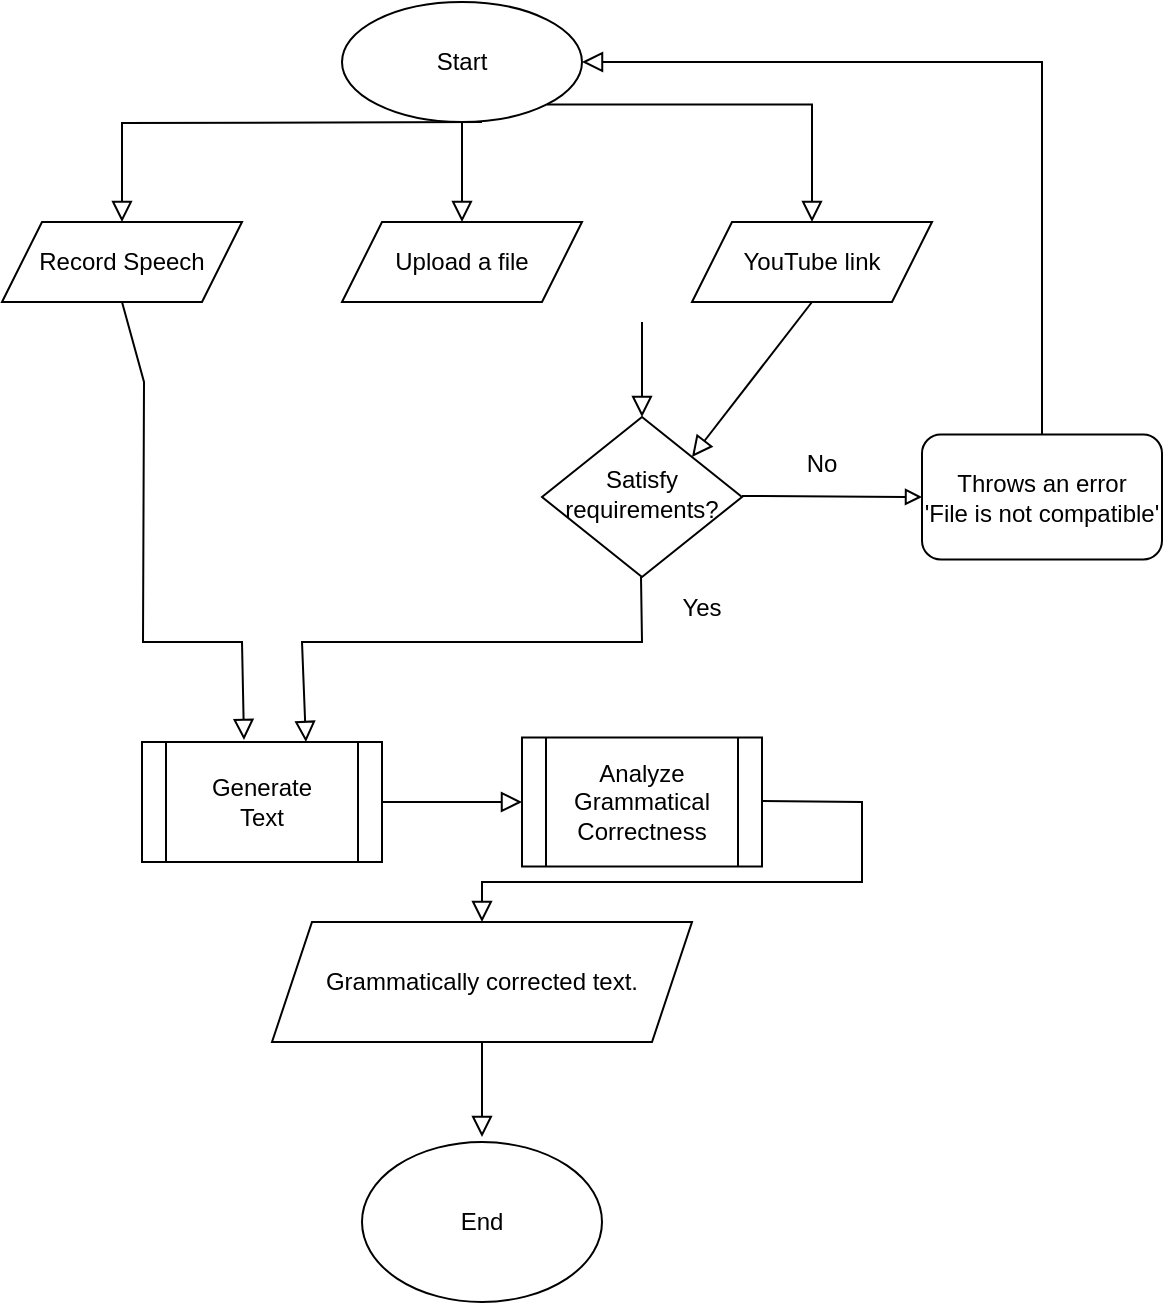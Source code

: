 <mxfile version="21.1.1" type="github">
  <diagram id="C5RBs43oDa-KdzZeNtuy" name="Page-1">
    <mxGraphModel dx="1100" dy="605" grid="1" gridSize="10" guides="1" tooltips="1" connect="1" arrows="1" fold="1" page="1" pageScale="1" pageWidth="827" pageHeight="1169" math="0" shadow="0">
      <root>
        <mxCell id="WIyWlLk6GJQsqaUBKTNV-0" />
        <mxCell id="WIyWlLk6GJQsqaUBKTNV-1" parent="WIyWlLk6GJQsqaUBKTNV-0" />
        <mxCell id="qRgQgAnPgAYWiBdmF2L4-3" value="" style="rounded=0;html=1;jettySize=auto;orthogonalLoop=1;fontSize=11;endArrow=block;endFill=0;endSize=8;strokeWidth=1;shadow=0;labelBackgroundColor=none;edgeStyle=orthogonalEdgeStyle;exitX=0.5;exitY=1;exitDx=0;exitDy=0;entryX=0.5;entryY=0;entryDx=0;entryDy=0;" parent="WIyWlLk6GJQsqaUBKTNV-1" edge="1" target="qRgQgAnPgAYWiBdmF2L4-29">
          <mxGeometry relative="1" as="geometry">
            <mxPoint x="410" y="60" as="sourcePoint" />
            <mxPoint x="330" y="120" as="targetPoint" />
          </mxGeometry>
        </mxCell>
        <mxCell id="qRgQgAnPgAYWiBdmF2L4-7" value="Satisfy&lt;br&gt;requirements?" style="rhombus;whiteSpace=wrap;html=1;shadow=0;fontFamily=Helvetica;fontSize=12;align=center;strokeWidth=1;spacing=6;spacingTop=-4;" parent="WIyWlLk6GJQsqaUBKTNV-1" vertex="1">
          <mxGeometry x="440" y="207.5" width="100" height="80" as="geometry" />
        </mxCell>
        <mxCell id="qRgQgAnPgAYWiBdmF2L4-11" value="Throws an error&lt;br&gt;&#39;File is not compatible&#39;" style="rounded=1;whiteSpace=wrap;html=1;fontSize=12;glass=0;strokeWidth=1;shadow=0;" parent="WIyWlLk6GJQsqaUBKTNV-1" vertex="1">
          <mxGeometry x="630" y="216.25" width="120" height="62.5" as="geometry" />
        </mxCell>
        <mxCell id="qRgQgAnPgAYWiBdmF2L4-18" value="" style="endArrow=block;html=1;rounded=0;endFill=0;" parent="WIyWlLk6GJQsqaUBKTNV-1" edge="1">
          <mxGeometry width="50" height="50" relative="1" as="geometry">
            <mxPoint x="540" y="247" as="sourcePoint" />
            <mxPoint x="630" y="247.5" as="targetPoint" />
          </mxGeometry>
        </mxCell>
        <mxCell id="qRgQgAnPgAYWiBdmF2L4-20" value="No" style="text;html=1;strokeColor=none;fillColor=none;align=center;verticalAlign=middle;whiteSpace=wrap;rounded=0;" parent="WIyWlLk6GJQsqaUBKTNV-1" vertex="1">
          <mxGeometry x="550" y="216.25" width="60" height="30" as="geometry" />
        </mxCell>
        <mxCell id="qRgQgAnPgAYWiBdmF2L4-21" value="" style="endArrow=block;html=1;rounded=0;entryX=1;entryY=0.5;entryDx=0;entryDy=0;endFill=0;endSize=8;" parent="WIyWlLk6GJQsqaUBKTNV-1" target="qRgQgAnPgAYWiBdmF2L4-34" edge="1">
          <mxGeometry width="50" height="50" relative="1" as="geometry">
            <mxPoint x="690" y="216.25" as="sourcePoint" />
            <mxPoint x="470" y="30" as="targetPoint" />
            <Array as="points">
              <mxPoint x="690" y="30" />
            </Array>
          </mxGeometry>
        </mxCell>
        <mxCell id="qRgQgAnPgAYWiBdmF2L4-24" value="" style="endArrow=block;html=1;rounded=0;endFill=0;entryX=0.5;entryY=0;entryDx=0;entryDy=0;exitX=0.5;exitY=1;exitDx=0;exitDy=0;endSize=8;" parent="WIyWlLk6GJQsqaUBKTNV-1" target="qRgQgAnPgAYWiBdmF2L4-7" edge="1">
          <mxGeometry width="50" height="50" relative="1" as="geometry">
            <mxPoint x="490" y="160" as="sourcePoint" />
            <mxPoint x="590" y="160.5" as="targetPoint" />
          </mxGeometry>
        </mxCell>
        <mxCell id="qRgQgAnPgAYWiBdmF2L4-25" value="" style="endArrow=block;html=1;rounded=0;endFill=0;exitX=0.5;exitY=1;exitDx=0;exitDy=0;endSize=8;entryX=0.425;entryY=-0.017;entryDx=0;entryDy=0;entryPerimeter=0;" parent="WIyWlLk6GJQsqaUBKTNV-1" source="qRgQgAnPgAYWiBdmF2L4-29" target="qRgQgAnPgAYWiBdmF2L4-30" edge="1">
          <mxGeometry width="50" height="50" relative="1" as="geometry">
            <mxPoint x="240" y="170" as="sourcePoint" />
            <mxPoint x="310.5" y="360" as="targetPoint" />
            <Array as="points">
              <mxPoint x="241" y="190" />
              <mxPoint x="240.5" y="320" />
              <mxPoint x="290" y="320" />
            </Array>
          </mxGeometry>
        </mxCell>
        <mxCell id="qRgQgAnPgAYWiBdmF2L4-28" value="Upload a file" style="shape=parallelogram;perimeter=parallelogramPerimeter;whiteSpace=wrap;html=1;fixedSize=1;" parent="WIyWlLk6GJQsqaUBKTNV-1" vertex="1">
          <mxGeometry x="340" y="110" width="120" height="40" as="geometry" />
        </mxCell>
        <mxCell id="qRgQgAnPgAYWiBdmF2L4-29" value="Record Speech" style="shape=parallelogram;perimeter=parallelogramPerimeter;whiteSpace=wrap;html=1;fixedSize=1;" parent="WIyWlLk6GJQsqaUBKTNV-1" vertex="1">
          <mxGeometry x="170" y="110" width="120" height="40" as="geometry" />
        </mxCell>
        <mxCell id="qRgQgAnPgAYWiBdmF2L4-30" value="Generate&lt;br&gt;Text" style="shape=process;whiteSpace=wrap;html=1;backgroundOutline=1;" parent="WIyWlLk6GJQsqaUBKTNV-1" vertex="1">
          <mxGeometry x="240" y="370" width="120" height="60" as="geometry" />
        </mxCell>
        <mxCell id="qRgQgAnPgAYWiBdmF2L4-32" value="" style="endArrow=block;html=1;rounded=0;endFill=0;entryX=0;entryY=0.5;entryDx=0;entryDy=0;exitX=1;exitY=0.5;exitDx=0;exitDy=0;endSize=8;" parent="WIyWlLk6GJQsqaUBKTNV-1" source="qRgQgAnPgAYWiBdmF2L4-30" target="qRgQgAnPgAYWiBdmF2L4-39" edge="1">
          <mxGeometry width="50" height="50" relative="1" as="geometry">
            <mxPoint x="409.5" y="410" as="sourcePoint" />
            <mxPoint x="409.5" y="457.5" as="targetPoint" />
          </mxGeometry>
        </mxCell>
        <mxCell id="qRgQgAnPgAYWiBdmF2L4-34" value="Start" style="ellipse;whiteSpace=wrap;html=1;" parent="WIyWlLk6GJQsqaUBKTNV-1" vertex="1">
          <mxGeometry x="340" width="120" height="60" as="geometry" />
        </mxCell>
        <mxCell id="qRgQgAnPgAYWiBdmF2L4-35" value="End" style="ellipse;whiteSpace=wrap;html=1;" parent="WIyWlLk6GJQsqaUBKTNV-1" vertex="1">
          <mxGeometry x="350" y="570" width="120" height="80" as="geometry" />
        </mxCell>
        <mxCell id="qRgQgAnPgAYWiBdmF2L4-37" value="" style="endArrow=block;html=1;rounded=0;endFill=0;entryX=0.5;entryY=0;entryDx=0;entryDy=0;exitX=0.5;exitY=1;exitDx=0;exitDy=0;endSize=8;" parent="WIyWlLk6GJQsqaUBKTNV-1" edge="1">
          <mxGeometry width="50" height="50" relative="1" as="geometry">
            <mxPoint x="410" y="520" as="sourcePoint" />
            <mxPoint x="410" y="567.5" as="targetPoint" />
          </mxGeometry>
        </mxCell>
        <mxCell id="qRgQgAnPgAYWiBdmF2L4-39" value="Analyze Grammatical Correctness" style="shape=process;whiteSpace=wrap;html=1;backgroundOutline=1;" parent="WIyWlLk6GJQsqaUBKTNV-1" vertex="1">
          <mxGeometry x="430" y="367.75" width="120" height="64.5" as="geometry" />
        </mxCell>
        <mxCell id="qRgQgAnPgAYWiBdmF2L4-41" value="" style="endArrow=block;html=1;rounded=0;endFill=0;entryX=0.683;entryY=0;entryDx=0;entryDy=0;exitX=0.5;exitY=1;exitDx=0;exitDy=0;endSize=8;entryPerimeter=0;" parent="WIyWlLk6GJQsqaUBKTNV-1" target="qRgQgAnPgAYWiBdmF2L4-30" edge="1">
          <mxGeometry width="50" height="50" relative="1" as="geometry">
            <mxPoint x="489.5" y="287.5" as="sourcePoint" />
            <mxPoint x="489.5" y="335" as="targetPoint" />
            <Array as="points">
              <mxPoint x="490" y="320" />
              <mxPoint x="320" y="320" />
            </Array>
          </mxGeometry>
        </mxCell>
        <mxCell id="qRgQgAnPgAYWiBdmF2L4-42" value="Yes" style="text;html=1;strokeColor=none;fillColor=none;align=center;verticalAlign=middle;whiteSpace=wrap;rounded=0;" parent="WIyWlLk6GJQsqaUBKTNV-1" vertex="1">
          <mxGeometry x="490" y="287.5" width="60" height="30" as="geometry" />
        </mxCell>
        <mxCell id="qRgQgAnPgAYWiBdmF2L4-45" value="" style="endArrow=block;html=1;rounded=0;endFill=0;entryX=0.5;entryY=0;entryDx=0;entryDy=0;exitX=1;exitY=0.5;exitDx=0;exitDy=0;endSize=8;" parent="WIyWlLk6GJQsqaUBKTNV-1" edge="1">
          <mxGeometry width="50" height="50" relative="1" as="geometry">
            <mxPoint x="550" y="399.5" as="sourcePoint" />
            <mxPoint x="410" y="460" as="targetPoint" />
            <Array as="points">
              <mxPoint x="600" y="400" />
              <mxPoint x="600" y="440" />
              <mxPoint x="410" y="440" />
            </Array>
          </mxGeometry>
        </mxCell>
        <mxCell id="EhxMK5zyS3Puwi09sRII-0" value="Grammatically corrected text." style="shape=parallelogram;perimeter=parallelogramPerimeter;whiteSpace=wrap;html=1;fixedSize=1;" parent="WIyWlLk6GJQsqaUBKTNV-1" vertex="1">
          <mxGeometry x="305" y="460" width="210" height="60" as="geometry" />
        </mxCell>
        <mxCell id="EhxMK5zyS3Puwi09sRII-1" value="YouTube link" style="shape=parallelogram;perimeter=parallelogramPerimeter;whiteSpace=wrap;html=1;fixedSize=1;" parent="WIyWlLk6GJQsqaUBKTNV-1" vertex="1">
          <mxGeometry x="515" y="110" width="120" height="40" as="geometry" />
        </mxCell>
        <mxCell id="EhxMK5zyS3Puwi09sRII-2" value="" style="rounded=0;html=1;jettySize=auto;orthogonalLoop=1;fontSize=11;endArrow=block;endFill=0;endSize=8;strokeWidth=1;shadow=0;labelBackgroundColor=none;edgeStyle=orthogonalEdgeStyle;entryX=0.5;entryY=0;entryDx=0;entryDy=0;exitX=1;exitY=1;exitDx=0;exitDy=0;" parent="WIyWlLk6GJQsqaUBKTNV-1" source="qRgQgAnPgAYWiBdmF2L4-34" target="EhxMK5zyS3Puwi09sRII-1" edge="1">
          <mxGeometry relative="1" as="geometry">
            <mxPoint x="450" y="60" as="sourcePoint" />
            <mxPoint x="500" y="120" as="targetPoint" />
          </mxGeometry>
        </mxCell>
        <mxCell id="EhxMK5zyS3Puwi09sRII-3" value="" style="endArrow=block;html=1;rounded=0;endFill=0;entryX=1;entryY=0;entryDx=0;entryDy=0;endSize=8;exitX=0.5;exitY=1;exitDx=0;exitDy=0;" parent="WIyWlLk6GJQsqaUBKTNV-1" target="qRgQgAnPgAYWiBdmF2L4-7" edge="1" source="EhxMK5zyS3Puwi09sRII-1">
          <mxGeometry width="50" height="50" relative="1" as="geometry">
            <mxPoint x="610" y="160" as="sourcePoint" />
            <mxPoint x="500" y="217.5" as="targetPoint" />
          </mxGeometry>
        </mxCell>
        <mxCell id="v3W0-ji86kVAczbCLfen-0" value="" style="rounded=0;html=1;jettySize=auto;orthogonalLoop=1;fontSize=11;endArrow=block;endFill=0;endSize=8;strokeWidth=1;shadow=0;labelBackgroundColor=none;edgeStyle=orthogonalEdgeStyle;entryX=0.5;entryY=0;entryDx=0;entryDy=0;exitX=0.5;exitY=1;exitDx=0;exitDy=0;" edge="1" parent="WIyWlLk6GJQsqaUBKTNV-1" source="qRgQgAnPgAYWiBdmF2L4-34" target="qRgQgAnPgAYWiBdmF2L4-28">
          <mxGeometry relative="1" as="geometry">
            <mxPoint x="452" y="61" as="sourcePoint" />
            <mxPoint x="630" y="130" as="targetPoint" />
          </mxGeometry>
        </mxCell>
      </root>
    </mxGraphModel>
  </diagram>
</mxfile>
